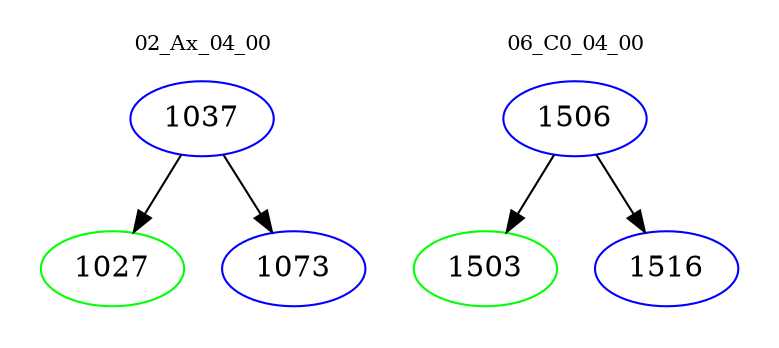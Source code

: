 digraph{
subgraph cluster_0 {
color = white
label = "02_Ax_04_00";
fontsize=10;
T0_1037 [label="1037", color="blue"]
T0_1037 -> T0_1027 [color="black"]
T0_1027 [label="1027", color="green"]
T0_1037 -> T0_1073 [color="black"]
T0_1073 [label="1073", color="blue"]
}
subgraph cluster_1 {
color = white
label = "06_C0_04_00";
fontsize=10;
T1_1506 [label="1506", color="blue"]
T1_1506 -> T1_1503 [color="black"]
T1_1503 [label="1503", color="green"]
T1_1506 -> T1_1516 [color="black"]
T1_1516 [label="1516", color="blue"]
}
}
